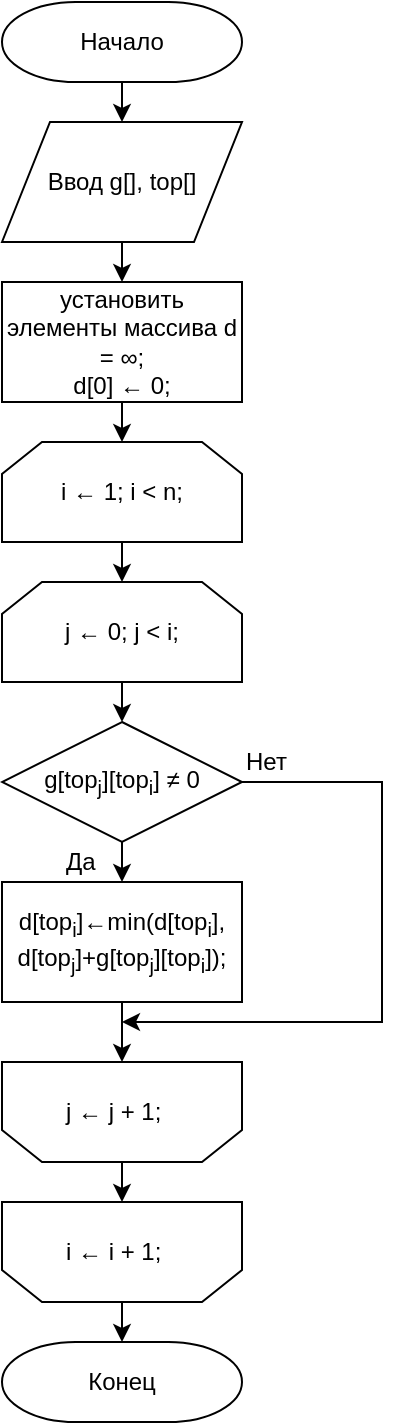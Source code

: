 <mxfile version="10.5.3" type="device"><diagram id="UzvjvpUZedrquM7gs-gn" name="Page-1"><mxGraphModel dx="664" dy="340" grid="1" gridSize="10" guides="1" tooltips="1" connect="1" arrows="1" fold="1" page="1" pageScale="1" pageWidth="827" pageHeight="1169" math="0" shadow="0"><root><mxCell id="0"/><mxCell id="1" parent="0"/><mxCell id="ILXIAmh5lH5etBICqNgL-25" style="edgeStyle=orthogonalEdgeStyle;rounded=0;orthogonalLoop=1;jettySize=auto;html=1;exitX=0.5;exitY=1;exitDx=0;exitDy=0;exitPerimeter=0;entryX=0.5;entryY=0;entryDx=0;entryDy=0;" edge="1" parent="1" source="ILXIAmh5lH5etBICqNgL-1" target="ILXIAmh5lH5etBICqNgL-24"><mxGeometry relative="1" as="geometry"/></mxCell><mxCell id="ILXIAmh5lH5etBICqNgL-1" value="Начало" style="strokeWidth=1;html=1;shape=mxgraph.flowchart.terminator;whiteSpace=wrap;" vertex="1" parent="1"><mxGeometry x="20" y="20" width="120" height="40" as="geometry"/></mxCell><mxCell id="ILXIAmh5lH5etBICqNgL-13" style="edgeStyle=orthogonalEdgeStyle;rounded=0;orthogonalLoop=1;jettySize=auto;html=1;exitX=0.5;exitY=1;exitDx=0;exitDy=0;entryX=0.5;entryY=0;entryDx=0;entryDy=0;" edge="1" parent="1" source="ILXIAmh5lH5etBICqNgL-2" target="ILXIAmh5lH5etBICqNgL-3"><mxGeometry relative="1" as="geometry"/></mxCell><mxCell id="ILXIAmh5lH5etBICqNgL-2" value="установить элементы массива d =&amp;nbsp;&lt;span&gt;∞;&lt;br&gt;&lt;/span&gt;d[0]&amp;nbsp;&lt;span&gt;←&amp;nbsp;&lt;/span&gt;0;&lt;br&gt;" style="rounded=0;whiteSpace=wrap;html=1;strokeWidth=1;" vertex="1" parent="1"><mxGeometry x="20" y="160" width="120" height="60" as="geometry"/></mxCell><mxCell id="ILXIAmh5lH5etBICqNgL-14" style="edgeStyle=orthogonalEdgeStyle;rounded=0;orthogonalLoop=1;jettySize=auto;html=1;exitX=0.5;exitY=1;exitDx=0;exitDy=0;entryX=0.5;entryY=0;entryDx=0;entryDy=0;" edge="1" parent="1" source="ILXIAmh5lH5etBICqNgL-3" target="ILXIAmh5lH5etBICqNgL-4"><mxGeometry relative="1" as="geometry"/></mxCell><mxCell id="ILXIAmh5lH5etBICqNgL-3" value="i&amp;nbsp;&lt;span&gt;← 1; i &amp;lt; n;&lt;/span&gt;" style="shape=loopLimit;whiteSpace=wrap;html=1;strokeWidth=1;" vertex="1" parent="1"><mxGeometry x="20" y="240" width="120" height="50" as="geometry"/></mxCell><mxCell id="ILXIAmh5lH5etBICqNgL-15" style="edgeStyle=orthogonalEdgeStyle;rounded=0;orthogonalLoop=1;jettySize=auto;html=1;exitX=0.5;exitY=1;exitDx=0;exitDy=0;entryX=0.5;entryY=0;entryDx=0;entryDy=0;entryPerimeter=0;" edge="1" parent="1" source="ILXIAmh5lH5etBICqNgL-4" target="ILXIAmh5lH5etBICqNgL-9"><mxGeometry relative="1" as="geometry"/></mxCell><mxCell id="ILXIAmh5lH5etBICqNgL-4" value="j&amp;nbsp;&lt;span&gt;← 0; j &amp;lt; i;&lt;/span&gt;" style="shape=loopLimit;whiteSpace=wrap;html=1;strokeWidth=1;" vertex="1" parent="1"><mxGeometry x="20" y="310" width="120" height="50" as="geometry"/></mxCell><mxCell id="ILXIAmh5lH5etBICqNgL-19" style="edgeStyle=orthogonalEdgeStyle;rounded=0;orthogonalLoop=1;jettySize=auto;html=1;exitX=0.5;exitY=0;exitDx=0;exitDy=0;entryX=0.5;entryY=0;entryDx=0;entryDy=0;entryPerimeter=0;" edge="1" parent="1" source="ILXIAmh5lH5etBICqNgL-5" target="ILXIAmh5lH5etBICqNgL-11"><mxGeometry relative="1" as="geometry"/></mxCell><mxCell id="ILXIAmh5lH5etBICqNgL-5" value="" style="shape=loopLimit;whiteSpace=wrap;html=1;strokeWidth=1;rotation=-180;" vertex="1" parent="1"><mxGeometry x="20" y="620" width="120" height="50" as="geometry"/></mxCell><mxCell id="ILXIAmh5lH5etBICqNgL-18" style="edgeStyle=orthogonalEdgeStyle;rounded=0;orthogonalLoop=1;jettySize=auto;html=1;exitX=0.5;exitY=0;exitDx=0;exitDy=0;entryX=0.5;entryY=1;entryDx=0;entryDy=0;" edge="1" parent="1" source="ILXIAmh5lH5etBICqNgL-6" target="ILXIAmh5lH5etBICqNgL-5"><mxGeometry relative="1" as="geometry"/></mxCell><mxCell id="ILXIAmh5lH5etBICqNgL-6" value="" style="shape=loopLimit;whiteSpace=wrap;html=1;strokeWidth=1;rotation=180;" vertex="1" parent="1"><mxGeometry x="20" y="550" width="120" height="50" as="geometry"/></mxCell><mxCell id="ILXIAmh5lH5etBICqNgL-7" value="&lt;span&gt;i&amp;nbsp;&lt;/span&gt;&lt;span&gt;← i + 1;&lt;/span&gt;" style="text;html=1;resizable=0;points=[];autosize=1;align=left;verticalAlign=top;spacingTop=-4;" vertex="1" parent="1"><mxGeometry x="50" y="635" width="60" height="20" as="geometry"/></mxCell><mxCell id="ILXIAmh5lH5etBICqNgL-8" value="&lt;span&gt;j&amp;nbsp;&lt;/span&gt;&lt;span&gt;← j + 1;&lt;/span&gt;" style="text;html=1;resizable=0;points=[];autosize=1;align=left;verticalAlign=top;spacingTop=-4;" vertex="1" parent="1"><mxGeometry x="50" y="565" width="60" height="20" as="geometry"/></mxCell><mxCell id="ILXIAmh5lH5etBICqNgL-16" style="edgeStyle=orthogonalEdgeStyle;rounded=0;orthogonalLoop=1;jettySize=auto;html=1;exitX=0.5;exitY=1;exitDx=0;exitDy=0;exitPerimeter=0;entryX=0.5;entryY=0;entryDx=0;entryDy=0;" edge="1" parent="1" source="ILXIAmh5lH5etBICqNgL-9" target="ILXIAmh5lH5etBICqNgL-10"><mxGeometry relative="1" as="geometry"/></mxCell><mxCell id="ILXIAmh5lH5etBICqNgL-20" style="edgeStyle=orthogonalEdgeStyle;rounded=0;orthogonalLoop=1;jettySize=auto;html=1;exitX=1;exitY=0.5;exitDx=0;exitDy=0;exitPerimeter=0;" edge="1" parent="1" source="ILXIAmh5lH5etBICqNgL-9"><mxGeometry relative="1" as="geometry"><mxPoint x="80" y="530" as="targetPoint"/><Array as="points"><mxPoint x="210" y="410"/><mxPoint x="210" y="530"/></Array></mxGeometry></mxCell><mxCell id="ILXIAmh5lH5etBICqNgL-9" value="g[top&lt;sub&gt;j&lt;/sub&gt;][top&lt;sub&gt;i&lt;/sub&gt;]&amp;nbsp;&lt;span&gt;≠ 0&lt;/span&gt;" style="strokeWidth=1;html=1;shape=mxgraph.flowchart.decision;whiteSpace=wrap;" vertex="1" parent="1"><mxGeometry x="20" y="380" width="120" height="60" as="geometry"/></mxCell><mxCell id="ILXIAmh5lH5etBICqNgL-17" style="edgeStyle=orthogonalEdgeStyle;rounded=0;orthogonalLoop=1;jettySize=auto;html=1;exitX=0.5;exitY=1;exitDx=0;exitDy=0;entryX=0.5;entryY=1;entryDx=0;entryDy=0;" edge="1" parent="1" source="ILXIAmh5lH5etBICqNgL-10" target="ILXIAmh5lH5etBICqNgL-6"><mxGeometry relative="1" as="geometry"/></mxCell><mxCell id="ILXIAmh5lH5etBICqNgL-10" value="d[top&lt;sub&gt;i&lt;/sub&gt;]←min(d[top&lt;sub&gt;i&lt;/sub&gt;], d[top&lt;sub&gt;j&lt;/sub&gt;]+g[top&lt;sub&gt;j&lt;/sub&gt;][top&lt;sub&gt;i&lt;/sub&gt;]);" style="rounded=0;whiteSpace=wrap;html=1;strokeWidth=1;" vertex="1" parent="1"><mxGeometry x="20" y="460" width="120" height="60" as="geometry"/></mxCell><mxCell id="ILXIAmh5lH5etBICqNgL-11" value="Конец" style="strokeWidth=1;html=1;shape=mxgraph.flowchart.terminator;whiteSpace=wrap;" vertex="1" parent="1"><mxGeometry x="20" y="690" width="120" height="40" as="geometry"/></mxCell><mxCell id="ILXIAmh5lH5etBICqNgL-21" value="Да" style="text;html=1;resizable=0;points=[];autosize=1;align=left;verticalAlign=top;spacingTop=-4;" vertex="1" parent="1"><mxGeometry x="50" y="440" width="30" height="20" as="geometry"/></mxCell><mxCell id="ILXIAmh5lH5etBICqNgL-22" value="Нет" style="text;html=1;resizable=0;points=[];autosize=1;align=left;verticalAlign=top;spacingTop=-4;" vertex="1" parent="1"><mxGeometry x="140" y="390" width="40" height="20" as="geometry"/></mxCell><mxCell id="ILXIAmh5lH5etBICqNgL-26" style="edgeStyle=orthogonalEdgeStyle;rounded=0;orthogonalLoop=1;jettySize=auto;html=1;exitX=0.5;exitY=1;exitDx=0;exitDy=0;entryX=0.5;entryY=0;entryDx=0;entryDy=0;" edge="1" parent="1" source="ILXIAmh5lH5etBICqNgL-24" target="ILXIAmh5lH5etBICqNgL-2"><mxGeometry relative="1" as="geometry"/></mxCell><mxCell id="ILXIAmh5lH5etBICqNgL-24" value="Ввод g[], top[]" style="shape=parallelogram;perimeter=parallelogramPerimeter;whiteSpace=wrap;html=1;strokeWidth=1;" vertex="1" parent="1"><mxGeometry x="20" y="80" width="120" height="60" as="geometry"/></mxCell></root></mxGraphModel></diagram></mxfile>